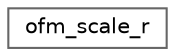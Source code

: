 digraph "Graphical Class Hierarchy"
{
 // LATEX_PDF_SIZE
  bgcolor="transparent";
  edge [fontname=Helvetica,fontsize=10,labelfontname=Helvetica,labelfontsize=10];
  node [fontname=Helvetica,fontsize=10,shape=box,height=0.2,width=0.4];
  rankdir="LR";
  Node0 [id="Node000000",label="ofm_scale_r",height=0.2,width=0.4,color="grey40", fillcolor="white", style="filled",URL="$structofm__scale__r.html",tooltip=" "];
}
